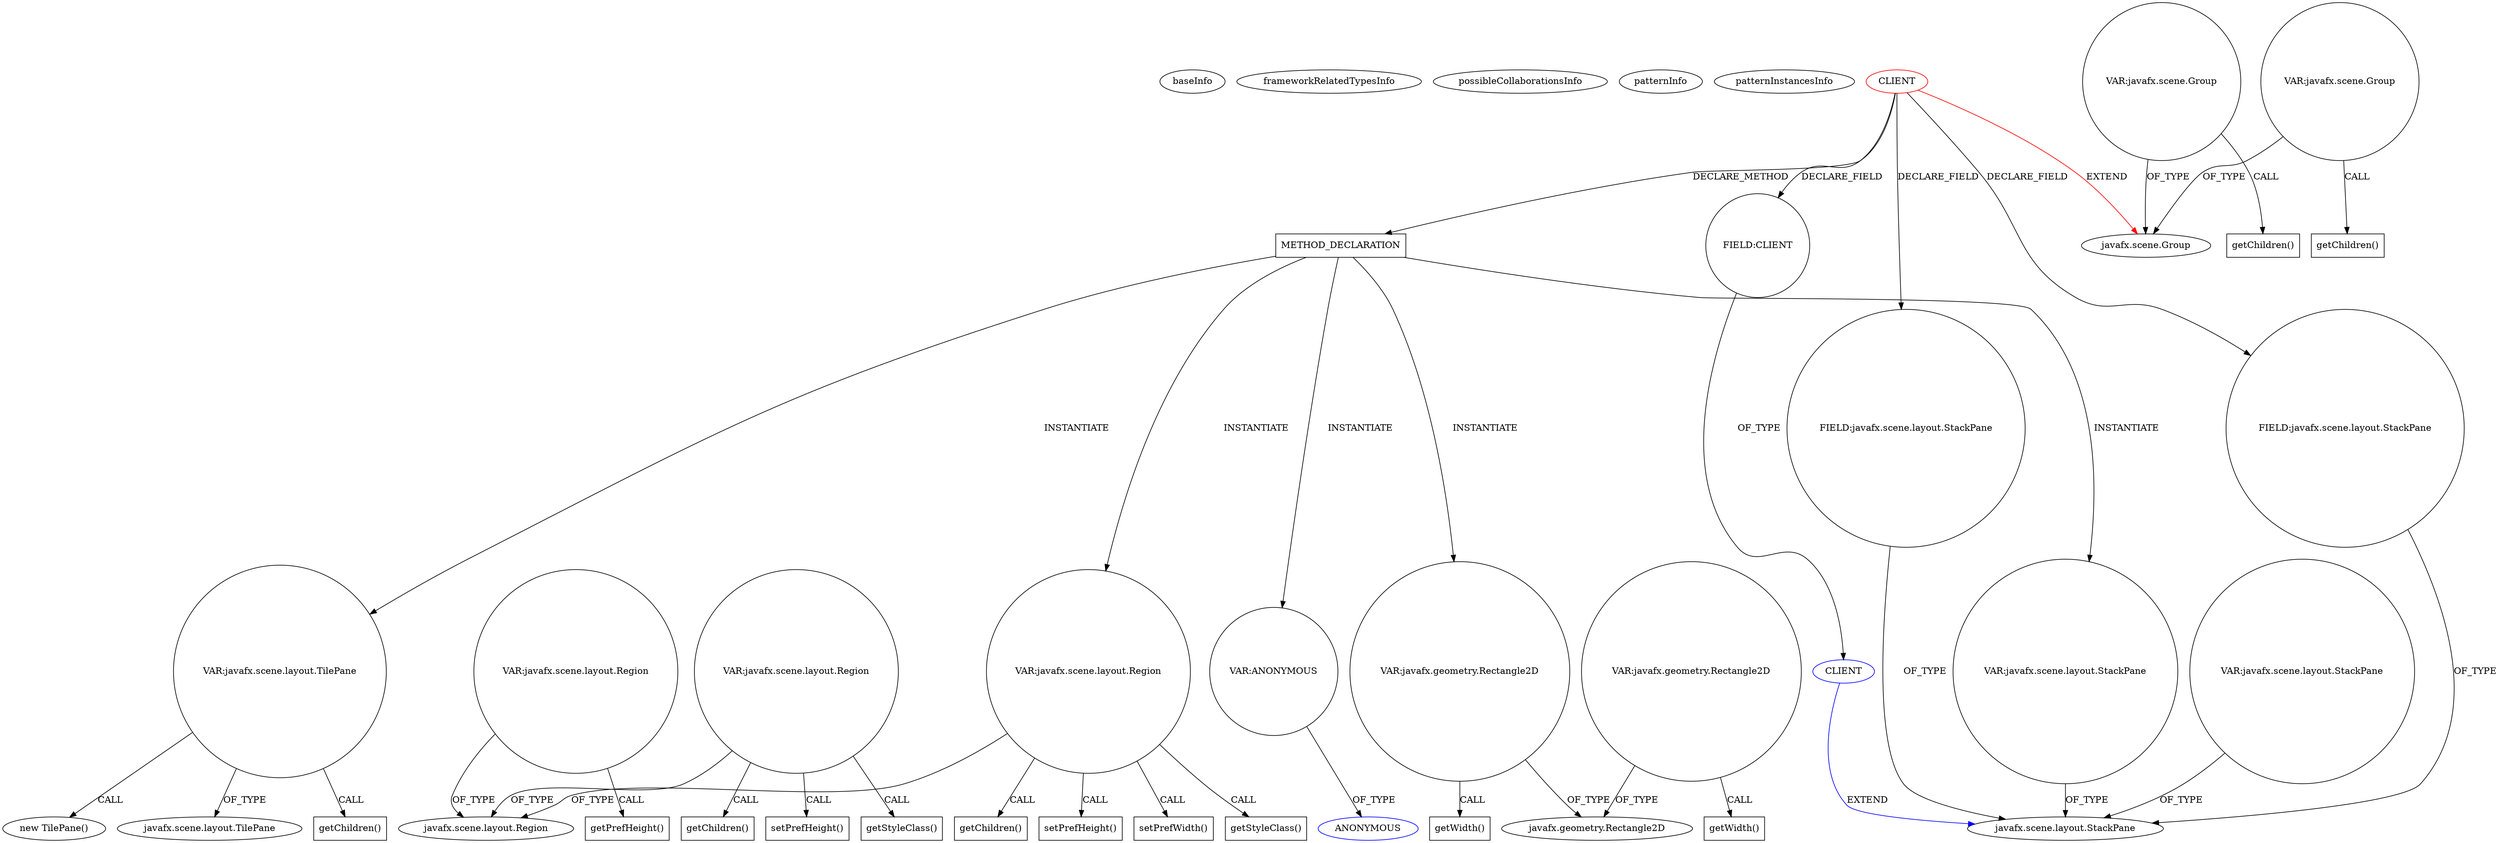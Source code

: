 digraph {
baseInfo[graphId=3912,category="pattern",isAnonymous=false,possibleRelation=true]
frameworkRelatedTypesInfo[0="javafx.scene.Group"]
possibleCollaborationsInfo[0="3912~FIELD_TYPE_DECLARATION-~javafx.scene.Group ~javafx.scene.layout.StackPane ~false~false"]
patternInfo[frequency=2.0,patternRootClient=0]
patternInstancesInfo[0="UrsKR-fxcalendar~/UrsKR-fxcalendar/fxcalendar-master/src/main/java/com/sai/javafx/calendar/BasePane.java~BasePane~1540",1="UrsKR-fxcalendar~/UrsKR-fxcalendar/fxcalendar-master/src/main/java/com/sai/javafx/calendar/TopPane.java~TopPane~1530"]
74[label="new TilePane()",vertexType="CONSTRUCTOR_CALL",isFrameworkType=false]
75[label="VAR:javafx.scene.layout.TilePane",vertexType="VARIABLE_EXPRESION",isFrameworkType=false,shape=circle]
76[label="javafx.scene.layout.TilePane",vertexType="FRAMEWORK_CLASS_TYPE",isFrameworkType=false]
58[label="METHOD_DECLARATION",vertexType="CLIENT_METHOD_DECLARATION",isFrameworkType=false,shape=box]
64[label="VAR:javafx.scene.layout.Region",vertexType="VARIABLE_EXPRESION",isFrameworkType=false,shape=circle]
0[label="CLIENT",vertexType="ROOT_CLIENT_CLASS_DECLARATION",isFrameworkType=false,color=red]
90[label="VAR:ANONYMOUS",vertexType="VARIABLE_EXPRESION",isFrameworkType=false,shape=circle]
91[label="ANONYMOUS",vertexType="REFERENCE_ANONYMOUS_DECLARATION",isFrameworkType=false,color=blue]
2[label="FIELD:CLIENT",vertexType="FIELD_DECLARATION",isFrameworkType=false,shape=circle]
66[label="javafx.scene.layout.Region",vertexType="FRAMEWORK_CLASS_TYPE",isFrameworkType=false]
94[label="getChildren()",vertexType="INSIDE_CALL",isFrameworkType=false,shape=box]
100[label="getChildren()",vertexType="INSIDE_CALL",isFrameworkType=false,shape=box]
67[label="VAR:javafx.geometry.Rectangle2D",vertexType="VARIABLE_EXPRESION",isFrameworkType=false,shape=circle]
68[label="getWidth()",vertexType="INSIDE_CALL",isFrameworkType=false,shape=box]
71[label="setPrefHeight()",vertexType="INSIDE_CALL",isFrameworkType=false,shape=box]
69[label="javafx.geometry.Rectangle2D",vertexType="FRAMEWORK_CLASS_TYPE",isFrameworkType=false]
120[label="VAR:javafx.geometry.Rectangle2D",vertexType="VARIABLE_EXPRESION",isFrameworkType=false,shape=circle]
121[label="getWidth()",vertexType="INSIDE_CALL",isFrameworkType=false,shape=box]
65[label="setPrefWidth()",vertexType="INSIDE_CALL",isFrameworkType=false,shape=box]
1[label="javafx.scene.Group",vertexType="FRAMEWORK_CLASS_TYPE",isFrameworkType=false]
154[label="VAR:javafx.scene.layout.Region",vertexType="VARIABLE_EXPRESION",isFrameworkType=false,shape=circle]
157[label="VAR:javafx.scene.Group",vertexType="VARIABLE_EXPRESION",isFrameworkType=false,shape=circle]
158[label="getChildren()",vertexType="INSIDE_CALL",isFrameworkType=false,shape=box]
146[label="VAR:javafx.scene.Group",vertexType="VARIABLE_EXPRESION",isFrameworkType=false,shape=circle]
149[label="getChildren()",vertexType="INSIDE_CALL",isFrameworkType=false,shape=box]
3[label="CLIENT",vertexType="REFERENCE_CLIENT_CLASS_DECLARATION",isFrameworkType=false,color=blue]
4[label="javafx.scene.layout.StackPane",vertexType="FRAMEWORK_CLASS_TYPE",isFrameworkType=false]
117[label="VAR:javafx.scene.layout.Region",vertexType="VARIABLE_EXPRESION",isFrameworkType=false,shape=circle]
151[label="getChildren()",vertexType="INSIDE_CALL",isFrameworkType=false,shape=box]
124[label="setPrefHeight()",vertexType="INSIDE_CALL",isFrameworkType=false,shape=box]
155[label="getPrefHeight()",vertexType="INSIDE_CALL",isFrameworkType=false,shape=box]
73[label="getStyleClass()",vertexType="INSIDE_CALL",isFrameworkType=false,shape=box]
126[label="getStyleClass()",vertexType="INSIDE_CALL",isFrameworkType=false,shape=box]
13[label="FIELD:javafx.scene.layout.StackPane",vertexType="FIELD_DECLARATION",isFrameworkType=false,shape=circle]
62[label="VAR:javafx.scene.layout.StackPane",vertexType="VARIABLE_EXPRESION",isFrameworkType=false,shape=circle]
115[label="VAR:javafx.scene.layout.StackPane",vertexType="VARIABLE_EXPRESION",isFrameworkType=false,shape=circle]
9[label="FIELD:javafx.scene.layout.StackPane",vertexType="FIELD_DECLARATION",isFrameworkType=false,shape=circle]
117->151[label="CALL"]
146->149[label="CALL"]
64->66[label="OF_TYPE"]
62->4[label="OF_TYPE"]
115->4[label="OF_TYPE"]
0->1[label="EXTEND",color=red]
0->9[label="DECLARE_FIELD"]
90->91[label="OF_TYPE"]
120->69[label="OF_TYPE"]
117->124[label="CALL"]
154->155[label="CALL"]
58->64[label="INSTANTIATE"]
58->90[label="INSTANTIATE"]
117->126[label="CALL"]
64->100[label="CALL"]
0->13[label="DECLARE_FIELD"]
117->66[label="OF_TYPE"]
3->4[label="EXTEND",color=blue]
64->71[label="CALL"]
157->1[label="OF_TYPE"]
157->158[label="CALL"]
0->58[label="DECLARE_METHOD"]
154->66[label="OF_TYPE"]
120->121[label="CALL"]
75->74[label="CALL"]
146->1[label="OF_TYPE"]
75->94[label="CALL"]
64->73[label="CALL"]
67->68[label="CALL"]
64->65[label="CALL"]
9->4[label="OF_TYPE"]
58->67[label="INSTANTIATE"]
58->75[label="INSTANTIATE"]
0->2[label="DECLARE_FIELD"]
2->3[label="OF_TYPE"]
13->4[label="OF_TYPE"]
58->62[label="INSTANTIATE"]
67->69[label="OF_TYPE"]
75->76[label="OF_TYPE"]
}
